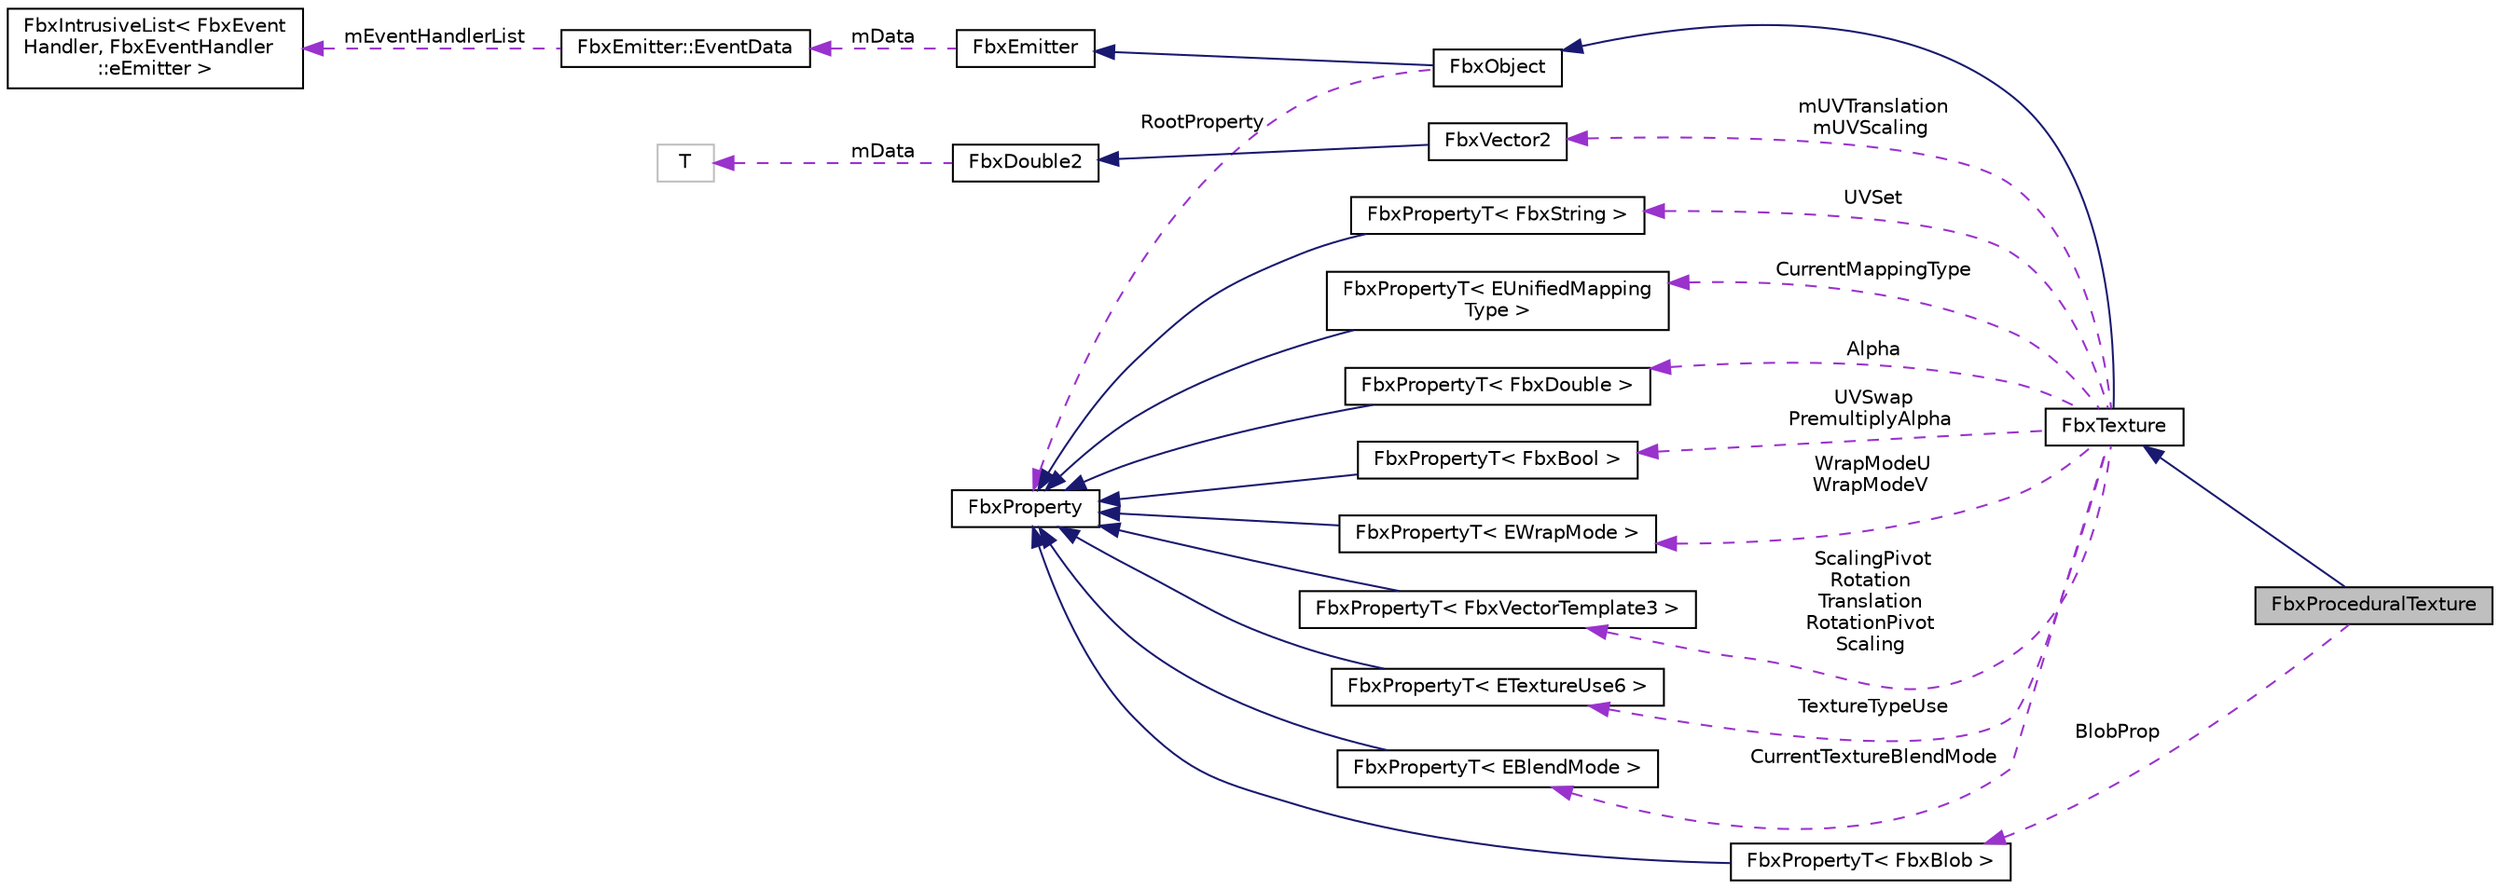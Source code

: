 digraph "FbxProceduralTexture"
{
  edge [fontname="Helvetica",fontsize="10",labelfontname="Helvetica",labelfontsize="10"];
  node [fontname="Helvetica",fontsize="10",shape=record];
  rankdir="LR";
  Node4 [label="FbxProceduralTexture",height=0.2,width=0.4,color="black", fillcolor="grey75", style="filled", fontcolor="black"];
  Node5 -> Node4 [dir="back",color="midnightblue",fontsize="10",style="solid",fontname="Helvetica"];
  Node5 [label="FbxTexture",height=0.2,width=0.4,color="black", fillcolor="white", style="filled",URL="$class_fbx_texture.html"];
  Node6 -> Node5 [dir="back",color="midnightblue",fontsize="10",style="solid",fontname="Helvetica"];
  Node6 [label="FbxObject",height=0.2,width=0.4,color="black", fillcolor="white", style="filled",URL="$class_fbx_object.html"];
  Node7 -> Node6 [dir="back",color="midnightblue",fontsize="10",style="solid",fontname="Helvetica"];
  Node7 [label="FbxEmitter",height=0.2,width=0.4,color="black", fillcolor="white", style="filled",URL="$class_fbx_emitter.html"];
  Node8 -> Node7 [dir="back",color="darkorchid3",fontsize="10",style="dashed",label=" mData" ,fontname="Helvetica"];
  Node8 [label="FbxEmitter::EventData",height=0.2,width=0.4,color="black", fillcolor="white", style="filled",URL="$struct_fbx_emitter_1_1_event_data.html"];
  Node9 -> Node8 [dir="back",color="darkorchid3",fontsize="10",style="dashed",label=" mEventHandlerList" ,fontname="Helvetica"];
  Node9 [label="FbxIntrusiveList\< FbxEvent\lHandler, FbxEventHandler\l::eEmitter \>",height=0.2,width=0.4,color="black", fillcolor="white", style="filled",URL="$class_fbx_intrusive_list.html"];
  Node10 -> Node6 [dir="back",color="darkorchid3",fontsize="10",style="dashed",label=" RootProperty" ,fontname="Helvetica"];
  Node10 [label="FbxProperty",height=0.2,width=0.4,color="black", fillcolor="white", style="filled",URL="$class_fbx_property.html",tooltip="Class to hold user properties. "];
  Node11 -> Node5 [dir="back",color="darkorchid3",fontsize="10",style="dashed",label=" mUVTranslation\nmUVScaling" ,fontname="Helvetica"];
  Node11 [label="FbxVector2",height=0.2,width=0.4,color="black", fillcolor="white", style="filled",URL="$class_fbx_vector2.html"];
  Node12 -> Node11 [dir="back",color="midnightblue",fontsize="10",style="solid",fontname="Helvetica"];
  Node12 [label="FbxDouble2",height=0.2,width=0.4,color="black", fillcolor="white", style="filled",URL="$class_fbx_vector_template2.html"];
  Node13 -> Node12 [dir="back",color="darkorchid3",fontsize="10",style="dashed",label=" mData" ,fontname="Helvetica"];
  Node13 [label="T",height=0.2,width=0.4,color="grey75", fillcolor="white", style="filled"];
  Node14 -> Node5 [dir="back",color="darkorchid3",fontsize="10",style="dashed",label=" UVSet" ,fontname="Helvetica"];
  Node14 [label="FbxPropertyT\< FbxString \>",height=0.2,width=0.4,color="black", fillcolor="white", style="filled",URL="$class_fbx_property_t.html"];
  Node10 -> Node14 [dir="back",color="midnightblue",fontsize="10",style="solid",fontname="Helvetica"];
  Node15 -> Node5 [dir="back",color="darkorchid3",fontsize="10",style="dashed",label=" CurrentMappingType" ,fontname="Helvetica"];
  Node15 [label="FbxPropertyT\< EUnifiedMapping\lType \>",height=0.2,width=0.4,color="black", fillcolor="white", style="filled",URL="$class_fbx_property_t.html"];
  Node10 -> Node15 [dir="back",color="midnightblue",fontsize="10",style="solid",fontname="Helvetica"];
  Node16 -> Node5 [dir="back",color="darkorchid3",fontsize="10",style="dashed",label=" Alpha" ,fontname="Helvetica"];
  Node16 [label="FbxPropertyT\< FbxDouble \>",height=0.2,width=0.4,color="black", fillcolor="white", style="filled",URL="$class_fbx_property_t.html"];
  Node10 -> Node16 [dir="back",color="midnightblue",fontsize="10",style="solid",fontname="Helvetica"];
  Node17 -> Node5 [dir="back",color="darkorchid3",fontsize="10",style="dashed",label=" UVSwap\nPremultiplyAlpha" ,fontname="Helvetica"];
  Node17 [label="FbxPropertyT\< FbxBool \>",height=0.2,width=0.4,color="black", fillcolor="white", style="filled",URL="$class_fbx_property_t.html"];
  Node10 -> Node17 [dir="back",color="midnightblue",fontsize="10",style="solid",fontname="Helvetica"];
  Node18 -> Node5 [dir="back",color="darkorchid3",fontsize="10",style="dashed",label=" WrapModeU\nWrapModeV" ,fontname="Helvetica"];
  Node18 [label="FbxPropertyT\< EWrapMode \>",height=0.2,width=0.4,color="black", fillcolor="white", style="filled",URL="$class_fbx_property_t.html"];
  Node10 -> Node18 [dir="back",color="midnightblue",fontsize="10",style="solid",fontname="Helvetica"];
  Node19 -> Node5 [dir="back",color="darkorchid3",fontsize="10",style="dashed",label=" ScalingPivot\nRotation\nTranslation\nRotationPivot\nScaling" ,fontname="Helvetica"];
  Node19 [label="FbxPropertyT\< FbxVectorTemplate3 \>",height=0.2,width=0.4,color="black", fillcolor="white", style="filled",URL="$class_fbx_property_t.html"];
  Node10 -> Node19 [dir="back",color="midnightblue",fontsize="10",style="solid",fontname="Helvetica"];
  Node20 -> Node5 [dir="back",color="darkorchid3",fontsize="10",style="dashed",label=" TextureTypeUse" ,fontname="Helvetica"];
  Node20 [label="FbxPropertyT\< ETextureUse6 \>",height=0.2,width=0.4,color="black", fillcolor="white", style="filled",URL="$class_fbx_property_t.html"];
  Node10 -> Node20 [dir="back",color="midnightblue",fontsize="10",style="solid",fontname="Helvetica"];
  Node21 -> Node5 [dir="back",color="darkorchid3",fontsize="10",style="dashed",label=" CurrentTextureBlendMode" ,fontname="Helvetica"];
  Node21 [label="FbxPropertyT\< EBlendMode \>",height=0.2,width=0.4,color="black", fillcolor="white", style="filled",URL="$class_fbx_property_t.html"];
  Node10 -> Node21 [dir="back",color="midnightblue",fontsize="10",style="solid",fontname="Helvetica"];
  Node22 -> Node4 [dir="back",color="darkorchid3",fontsize="10",style="dashed",label=" BlobProp" ,fontname="Helvetica"];
  Node22 [label="FbxPropertyT\< FbxBlob \>",height=0.2,width=0.4,color="black", fillcolor="white", style="filled",URL="$class_fbx_property_t.html"];
  Node10 -> Node22 [dir="back",color="midnightblue",fontsize="10",style="solid",fontname="Helvetica"];
}
